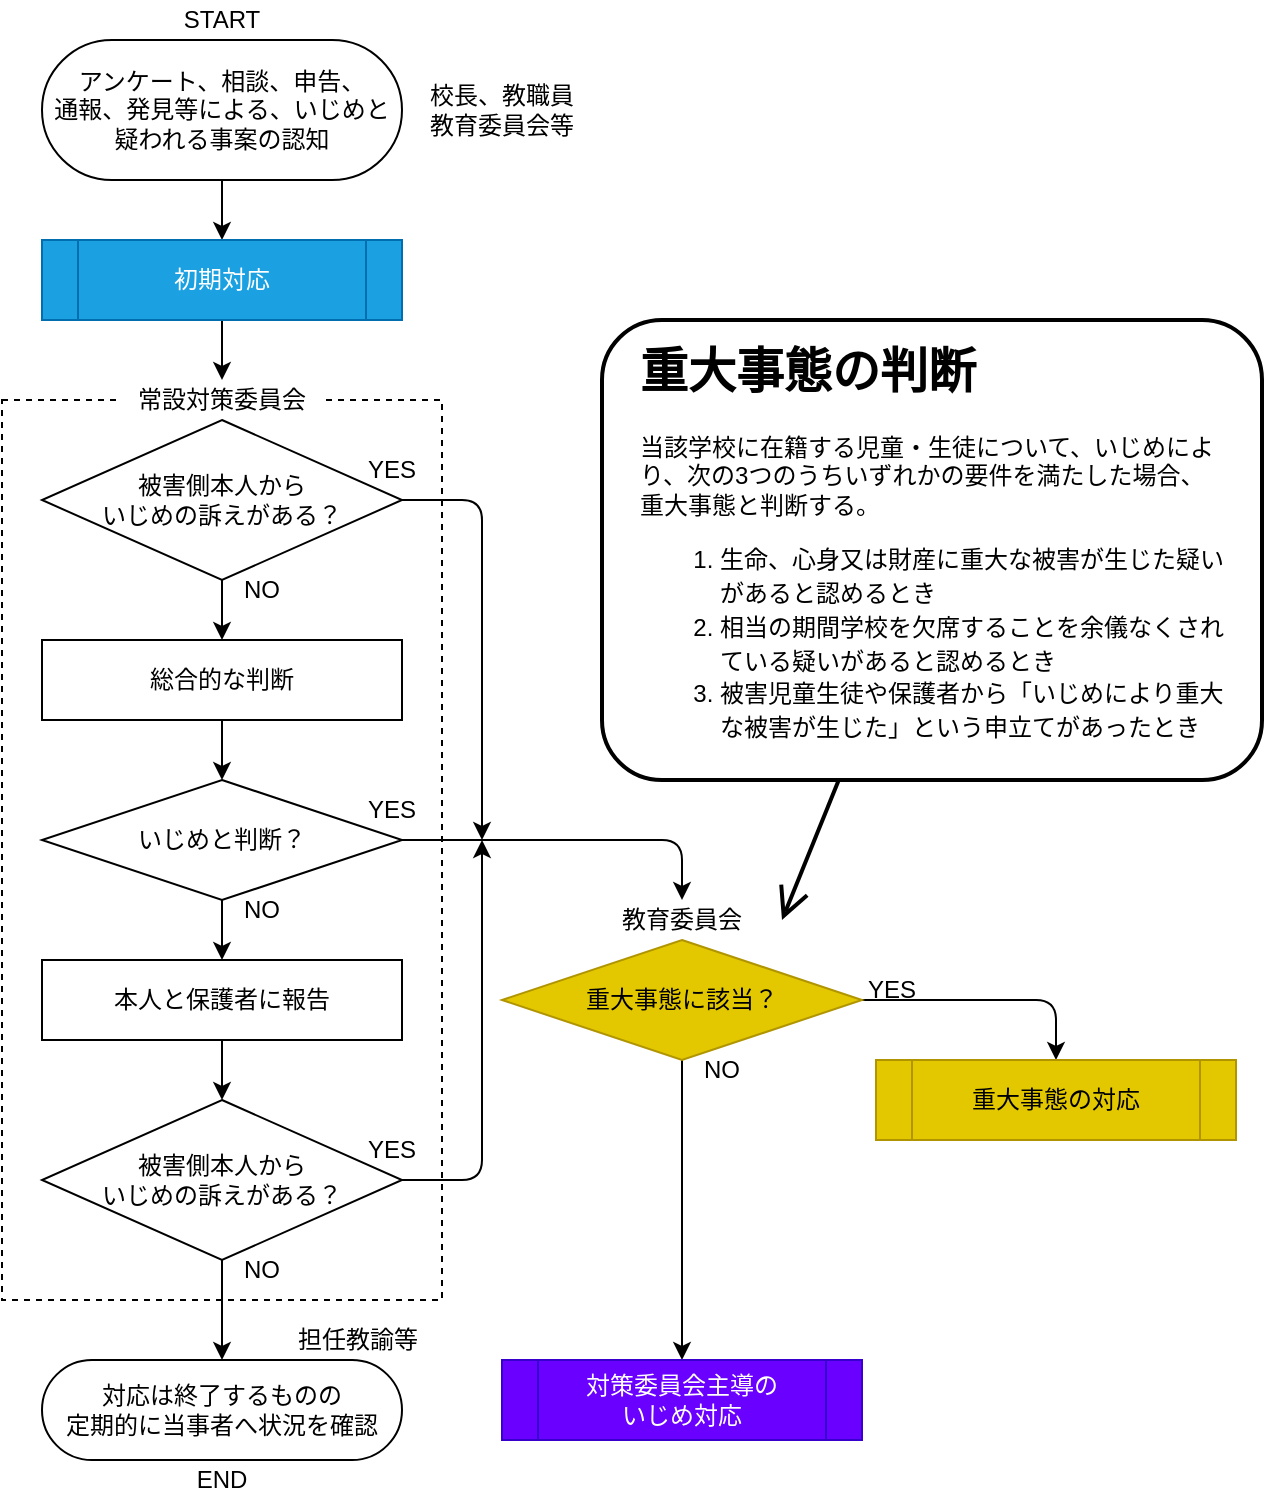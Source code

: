 <mxfile version="20.2.3" type="device"><diagram id="l96cSE0MkJBUikiaBPxF" name="ページ1"><mxGraphModel dx="760" dy="612" grid="1" gridSize="10" guides="1" tooltips="1" connect="1" arrows="1" fold="1" page="1" pageScale="1" pageWidth="827" pageHeight="1169" math="0" shadow="0"><root><mxCell id="0"/><mxCell id="77" value="実行者" style="" parent="0"/><mxCell id="78" value="" style="rounded=0;whiteSpace=wrap;html=1;fillColor=none;dashed=1;" parent="77" vertex="1"><mxGeometry y="200" width="220" height="450" as="geometry"/></mxCell><mxCell id="79" value="常設対策委員会" style="text;html=1;strokeColor=none;fillColor=default;align=center;verticalAlign=middle;whiteSpace=wrap;rounded=0;" parent="77" vertex="1"><mxGeometry x="60" y="190" width="100" height="20" as="geometry"/></mxCell><mxCell id="ogQ0spmmk2XRUa-Ocb9f-505" value="担任教諭等" style="text;html=1;strokeColor=none;fillColor=none;align=right;verticalAlign=middle;whiteSpace=wrap;rounded=0;" vertex="1" parent="77"><mxGeometry x="140" y="660" width="70" height="20" as="geometry"/></mxCell><mxCell id="ogQ0spmmk2XRUa-Ocb9f-506" value="校長、教職員&lt;br&gt;教育委員会等" style="text;html=1;strokeColor=none;fillColor=none;align=center;verticalAlign=middle;whiteSpace=wrap;rounded=0;" vertex="1" parent="77"><mxGeometry x="210" y="40" width="80" height="30" as="geometry"/></mxCell><mxCell id="ogQ0spmmk2XRUa-Ocb9f-507" value="教育委員会" style="text;html=1;strokeColor=none;fillColor=none;align=center;verticalAlign=middle;whiteSpace=wrap;rounded=0;" vertex="1" parent="77"><mxGeometry x="300" y="450" width="80" height="20" as="geometry"/></mxCell><mxCell id="1" style="" parent="0"/><mxCell id="8" style="edgeStyle=none;html=1;exitX=1;exitY=0.5;exitDx=0;exitDy=0;entryX=0.5;entryY=0;entryDx=0;entryDy=0;" parent="1" source="6" target="63" edge="1"><mxGeometry relative="1" as="geometry"><mxPoint x="560" y="500" as="targetPoint"/><Array as="points"><mxPoint x="527" y="500"/></Array></mxGeometry></mxCell><mxCell id="57" style="edgeStyle=none;html=1;exitX=0.5;exitY=1;exitDx=0;exitDy=0;entryX=0.5;entryY=0;entryDx=0;entryDy=0;" parent="1" source="6" target="56" edge="1"><mxGeometry relative="1" as="geometry"/></mxCell><mxCell id="6" value="重大事態に該当？" style="rhombus;whiteSpace=wrap;html=1;fillColor=#e3c800;fontColor=#000000;strokeColor=#B09500;" parent="1" vertex="1"><mxGeometry x="250" y="470" width="180" height="60" as="geometry"/></mxCell><mxCell id="10" value="YES" style="text;html=1;strokeColor=none;fillColor=none;align=center;verticalAlign=middle;whiteSpace=wrap;rounded=0;" parent="1" vertex="1"><mxGeometry x="180" y="570" width="30" height="10" as="geometry"/></mxCell><mxCell id="11" value="NO" style="text;html=1;strokeColor=none;fillColor=none;align=center;verticalAlign=middle;whiteSpace=wrap;rounded=0;" parent="1" vertex="1"><mxGeometry x="120" y="630" width="20" height="10" as="geometry"/></mxCell><mxCell id="67" style="edgeStyle=orthogonalEdgeStyle;html=1;exitX=0.5;exitY=1;exitDx=0;exitDy=0;entryX=0.5;entryY=0;entryDx=0;entryDy=0;" parent="1" source="12" target="64" edge="1"><mxGeometry relative="1" as="geometry"/></mxCell><mxCell id="12" value="アンケート、相談、申告、&lt;br&gt;通報、発見等による、いじめと&lt;br&gt;疑われる事案の認知" style="rounded=1;whiteSpace=wrap;html=1;arcSize=50;" parent="1" vertex="1"><mxGeometry x="20" y="20" width="180" height="70" as="geometry"/></mxCell><mxCell id="50" style="edgeStyle=none;html=1;exitX=0.5;exitY=1;exitDx=0;exitDy=0;entryX=0.5;entryY=0;entryDx=0;entryDy=0;" parent="1" source="21" target="26" edge="1"><mxGeometry relative="1" as="geometry"><mxPoint x="110" y="310" as="sourcePoint"/></mxGeometry></mxCell><mxCell id="65" style="edgeStyle=orthogonalEdgeStyle;html=1;exitX=1;exitY=0.5;exitDx=0;exitDy=0;" parent="1" source="21" edge="1"><mxGeometry relative="1" as="geometry"><mxPoint x="240" y="420" as="targetPoint"/><Array as="points"><mxPoint x="240" y="250"/><mxPoint x="240" y="420"/></Array></mxGeometry></mxCell><mxCell id="21" value="被害側本人から&lt;br&gt;いじめの訴えがある？" style="rhombus;whiteSpace=wrap;html=1;" parent="1" vertex="1"><mxGeometry x="20" y="210" width="180" height="80" as="geometry"/></mxCell><mxCell id="53" style="edgeStyle=none;html=1;exitX=0.5;exitY=1;exitDx=0;exitDy=0;entryX=0.5;entryY=0;entryDx=0;entryDy=0;" parent="1" source="23" target="24" edge="1"><mxGeometry relative="1" as="geometry"/></mxCell><mxCell id="23" value="本人と保護者に報告" style="rounded=0;whiteSpace=wrap;html=1;" parent="1" vertex="1"><mxGeometry x="20" y="480" width="180" height="40" as="geometry"/></mxCell><mxCell id="54" style="edgeStyle=none;html=1;exitX=0.5;exitY=1;exitDx=0;exitDy=0;entryX=0.5;entryY=0;entryDx=0;entryDy=0;" parent="1" source="24" target="60" edge="1"><mxGeometry relative="1" as="geometry"><mxPoint x="120" y="670" as="targetPoint"/></mxGeometry></mxCell><mxCell id="59" style="edgeStyle=none;html=1;exitX=1;exitY=0.5;exitDx=0;exitDy=0;" parent="1" source="24" edge="1"><mxGeometry relative="1" as="geometry"><mxPoint x="240" y="420" as="targetPoint"/><Array as="points"><mxPoint x="240" y="590"/></Array></mxGeometry></mxCell><mxCell id="24" value="被害側本人から&lt;br&gt;いじめの訴えがある？" style="rhombus;whiteSpace=wrap;html=1;" parent="1" vertex="1"><mxGeometry x="20" y="550" width="180" height="80" as="geometry"/></mxCell><mxCell id="51" style="edgeStyle=none;html=1;exitX=0.5;exitY=1;exitDx=0;exitDy=0;entryX=0.5;entryY=0;entryDx=0;entryDy=0;" parent="1" source="26" target="36" edge="1"><mxGeometry relative="1" as="geometry"/></mxCell><mxCell id="26" value="総合的な判断" style="rounded=0;whiteSpace=wrap;html=1;" parent="1" vertex="1"><mxGeometry x="20" y="320" width="180" height="40" as="geometry"/></mxCell><mxCell id="52" style="edgeStyle=none;html=1;exitX=0.5;exitY=1;exitDx=0;exitDy=0;entryX=0.5;entryY=0;entryDx=0;entryDy=0;" parent="1" source="36" edge="1"><mxGeometry relative="1" as="geometry"><mxPoint x="110" y="480" as="targetPoint"/></mxGeometry></mxCell><mxCell id="312" style="edgeStyle=none;html=1;exitX=1;exitY=0.5;exitDx=0;exitDy=0;entryX=0.5;entryY=0;entryDx=0;entryDy=0;" parent="1" source="36" edge="1"><mxGeometry relative="1" as="geometry"><mxPoint x="210" y="430" as="sourcePoint"/><mxPoint x="340" y="450" as="targetPoint"/><Array as="points"><mxPoint x="340" y="420"/></Array></mxGeometry></mxCell><mxCell id="36" value="いじめと判断？" style="rhombus;whiteSpace=wrap;html=1;" parent="1" vertex="1"><mxGeometry x="20" y="390" width="180" height="60" as="geometry"/></mxCell><mxCell id="56" value="対策委員会主導の&lt;br&gt;いじめ対応" style="shape=process;whiteSpace=wrap;html=1;backgroundOutline=1;fillColor=#6a00ff;fontColor=#ffffff;strokeColor=#3700CC;" parent="1" vertex="1"><mxGeometry x="250" y="680" width="180" height="40" as="geometry"/></mxCell><mxCell id="60" value="&lt;span&gt;対応は終了するものの&lt;/span&gt;&lt;br&gt;&lt;span&gt;定期的に当事者へ状況を確認&lt;/span&gt;" style="rounded=1;whiteSpace=wrap;html=1;arcSize=50;" parent="1" vertex="1"><mxGeometry x="20" y="680" width="180" height="50" as="geometry"/></mxCell><mxCell id="63" value="重大事態の対応" style="shape=process;whiteSpace=wrap;html=1;backgroundOutline=1;fillColor=#e3c800;fontColor=#000000;strokeColor=#B09500;" parent="1" vertex="1"><mxGeometry x="437" y="530" width="180" height="40" as="geometry"/></mxCell><mxCell id="66" style="edgeStyle=orthogonalEdgeStyle;html=1;exitX=0.5;exitY=1;exitDx=0;exitDy=0;entryX=0.5;entryY=0;entryDx=0;entryDy=0;" parent="1" source="64" target="79" edge="1"><mxGeometry relative="1" as="geometry"/></mxCell><mxCell id="64" value="初期対応" style="shape=process;whiteSpace=wrap;html=1;backgroundOutline=1;fillColor=#1ba1e2;strokeColor=#006EAF;fontColor=#ffffff;" parent="1" vertex="1"><mxGeometry x="20" y="120" width="180" height="40" as="geometry"/></mxCell><mxCell id="84" value="YES" style="text;html=1;strokeColor=none;fillColor=none;align=center;verticalAlign=middle;whiteSpace=wrap;rounded=0;" parent="1" vertex="1"><mxGeometry x="180" y="400" width="30" height="10" as="geometry"/></mxCell><mxCell id="85" value="YES" style="text;html=1;strokeColor=none;fillColor=none;align=center;verticalAlign=middle;whiteSpace=wrap;rounded=0;" parent="1" vertex="1"><mxGeometry x="180" y="230" width="30" height="10" as="geometry"/></mxCell><mxCell id="88" value="NO" style="text;html=1;strokeColor=none;fillColor=none;align=center;verticalAlign=middle;whiteSpace=wrap;rounded=0;" parent="1" vertex="1"><mxGeometry x="120" y="450" width="20" height="10" as="geometry"/></mxCell><mxCell id="89" value="NO" style="text;html=1;strokeColor=none;fillColor=none;align=center;verticalAlign=middle;whiteSpace=wrap;rounded=0;" parent="1" vertex="1"><mxGeometry x="120" y="290" width="20" height="10" as="geometry"/></mxCell><mxCell id="90" value="YES" style="text;html=1;strokeColor=none;fillColor=none;align=center;verticalAlign=middle;whiteSpace=wrap;rounded=0;" parent="1" vertex="1"><mxGeometry x="430" y="490" width="30" height="10" as="geometry"/></mxCell><mxCell id="91" value="NO" style="text;html=1;strokeColor=none;fillColor=none;align=center;verticalAlign=middle;whiteSpace=wrap;rounded=0;" parent="1" vertex="1"><mxGeometry x="350" y="530" width="20" height="10" as="geometry"/></mxCell><mxCell id="214" style="html=1;endArrow=open;endFill=0;strokeWidth=2;endSize=12;" parent="1" source="213" edge="1"><mxGeometry relative="1" as="geometry"><mxPoint x="390" y="460" as="targetPoint"/></mxGeometry></mxCell><mxCell id="213" value="&lt;h1&gt;重大事態の判断&lt;/h1&gt;&lt;p&gt;&lt;/p&gt;&lt;span&gt;当該学校に在籍する児童・生徒について、いじめにより、次の3つのうちいずれかの要件を満たした場合、重大事態と判断する。&lt;/span&gt;&lt;br&gt;&lt;ol style=&quot;line-height: 1.4;&quot;&gt;&lt;li&gt;生命、心身又は財産に重大な被害が生じた疑いがあると認めるとき&lt;/li&gt;&lt;li&gt;相当の期間学校を欠席することを余儀なくされている疑いがあると認めるとき&lt;/li&gt;&lt;li style=&quot;line-height: 1.4;&quot;&gt;被害児童生徒や保護者から「いじめにより重大な被害が生じた」という申立てがあったとき&lt;/li&gt;&lt;/ol&gt;&lt;p&gt;&lt;/p&gt;" style="text;html=1;strokeColor=default;fillColor=default;spacing=19;spacingTop=-28;whiteSpace=wrap;overflow=hidden;rounded=1;glass=0;shadow=0;sketch=0;labelBackgroundColor=none;arcSize=13;strokeWidth=2;" parent="1" vertex="1"><mxGeometry x="300" y="160" width="330" height="230" as="geometry"/></mxCell><mxCell id="ogQ0spmmk2XRUa-Ocb9f-503" value="START" style="text;html=1;strokeColor=none;fillColor=none;align=center;verticalAlign=middle;whiteSpace=wrap;rounded=0;" vertex="1" parent="1"><mxGeometry x="80" width="60" height="20" as="geometry"/></mxCell><mxCell id="ogQ0spmmk2XRUa-Ocb9f-504" value="END" style="text;html=1;strokeColor=none;fillColor=none;align=center;verticalAlign=middle;whiteSpace=wrap;rounded=0;" vertex="1" parent="1"><mxGeometry x="80" y="730" width="60" height="20" as="geometry"/></mxCell><mxCell id="502" value="ハイパーリンク" parent="0"/><UserObject label="" link="#初期対応" id="503"><mxCell style="rounded=0;whiteSpace=wrap;html=1;fillColor=none;strokeColor=none;" parent="502" vertex="1"><mxGeometry x="20" y="120" width="180" height="40" as="geometry"/></mxCell></UserObject><UserObject label="" link="#重大事態の対応" id="X7_7mwL5y0VYa16Uz7xz-503"><mxCell style="rounded=0;whiteSpace=wrap;html=1;fillColor=none;strokeColor=none;" parent="502" vertex="1"><mxGeometry x="437" y="530" width="180" height="40" as="geometry"/></mxCell></UserObject><UserObject label="" link="#対策委員会主導のいじめ対応" id="X7_7mwL5y0VYa16Uz7xz-504"><mxCell style="rounded=0;whiteSpace=wrap;html=1;fillColor=none;strokeColor=none;" parent="502" vertex="1"><mxGeometry x="250" y="680" width="180" height="40" as="geometry"/></mxCell></UserObject></root></mxGraphModel></diagram></mxfile>